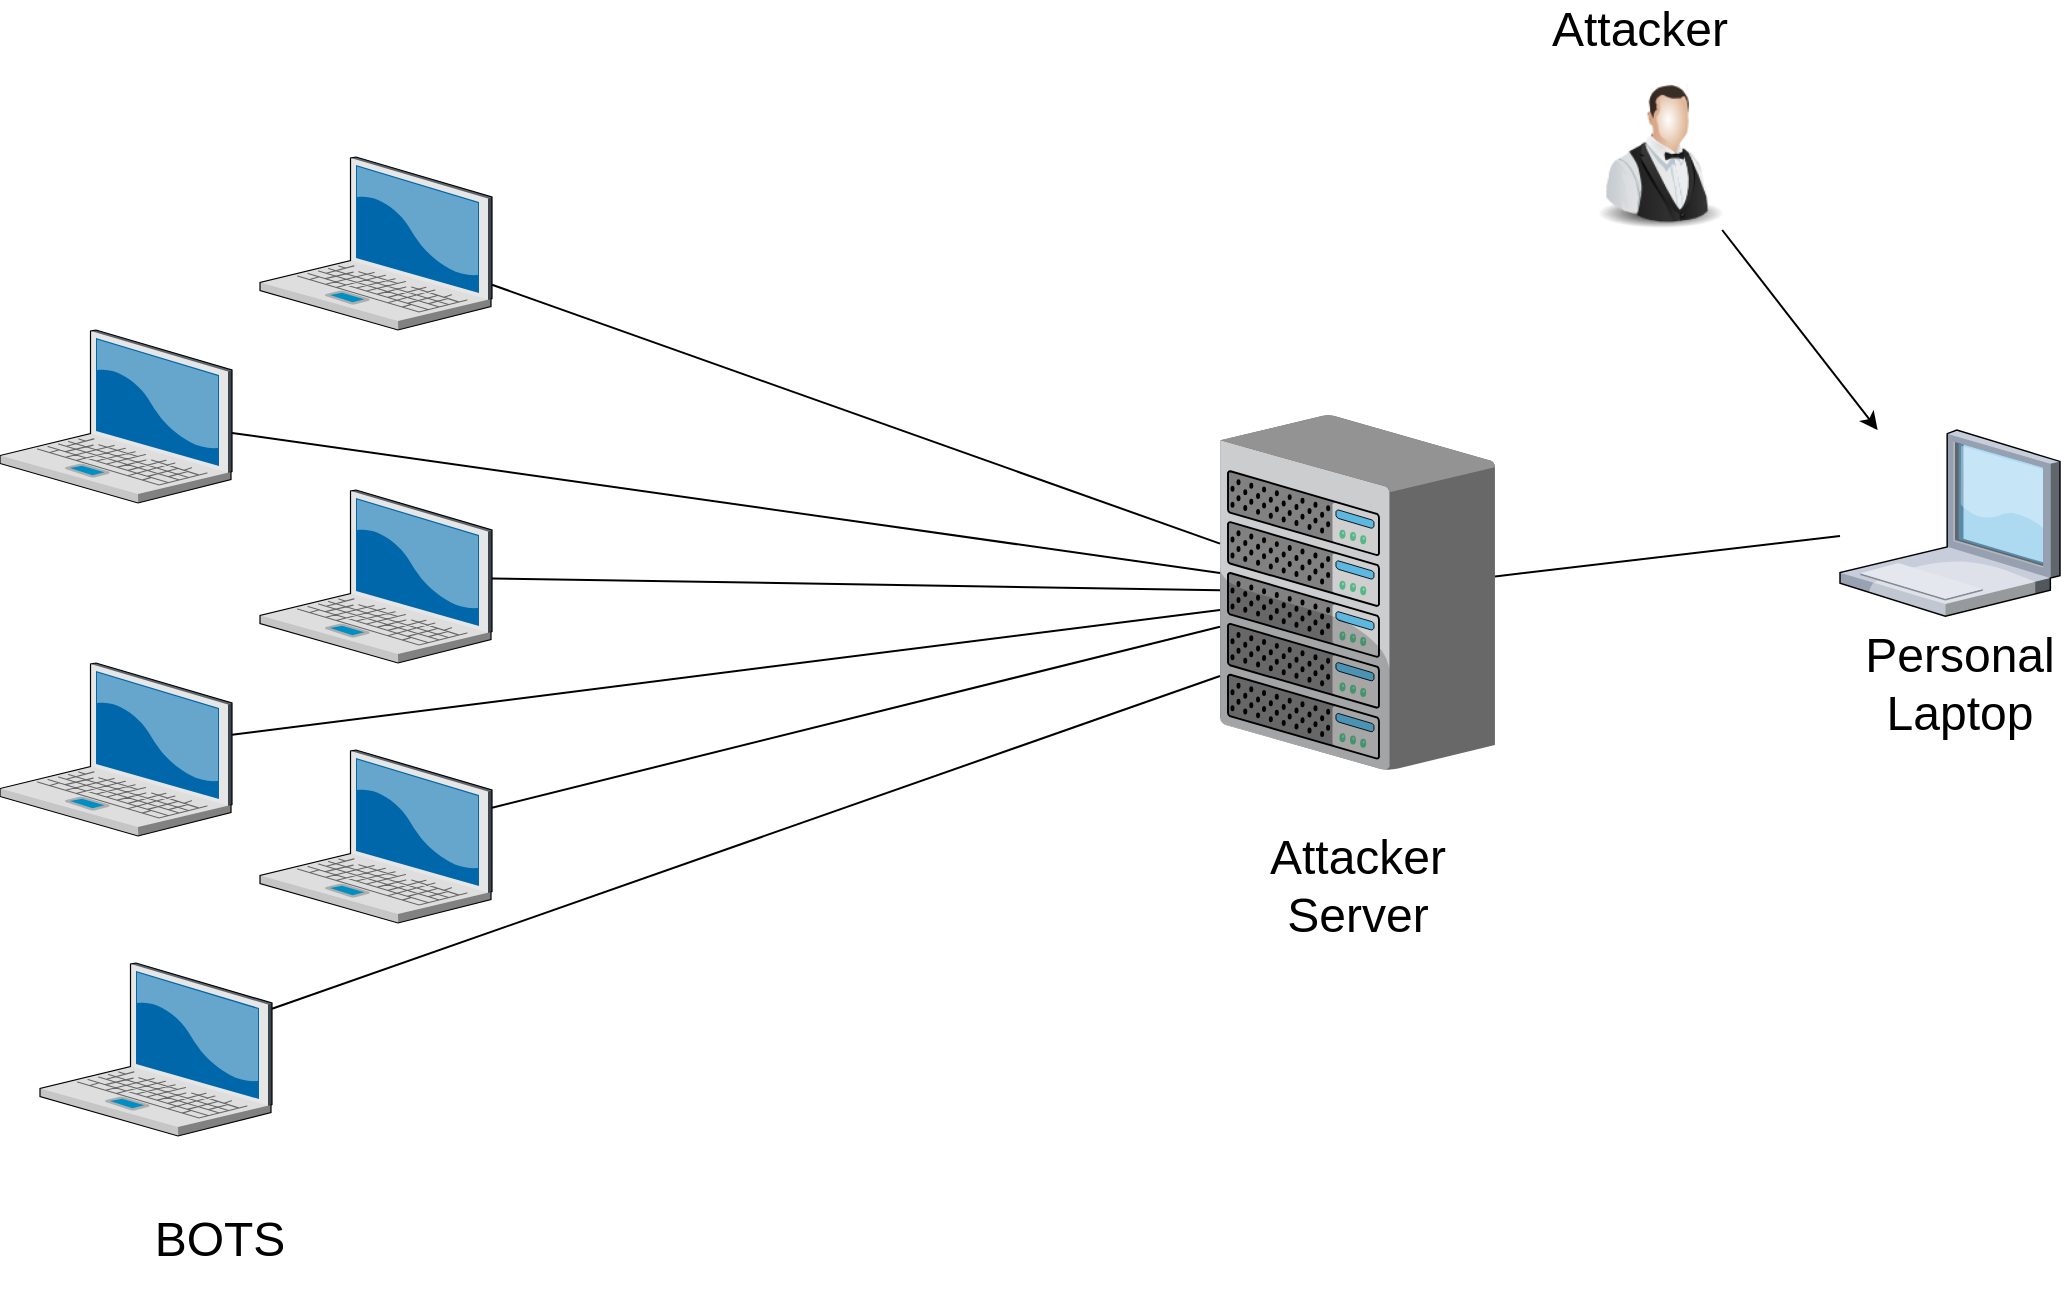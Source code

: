 <mxfile version="13.9.9" type="device"><diagram name="Page-1" id="822b0af5-4adb-64df-f703-e8dfc1f81529"><mxGraphModel dx="1008" dy="522" grid="1" gridSize="10" guides="1" tooltips="1" connect="1" arrows="1" fold="1" page="1" pageScale="1" pageWidth="1100" pageHeight="850" background="#ffffff" math="0" shadow="0"><root><mxCell id="0"/><mxCell id="1" parent="0"/><mxCell id="D1jo7Mefcwuw9w1TR18j-1" value="" style="verticalLabelPosition=bottom;aspect=fixed;html=1;verticalAlign=top;strokeColor=none;align=center;outlineConnect=0;shape=mxgraph.citrix.laptop_2;" parent="1" vertex="1"><mxGeometry x="570" y="180" width="116" height="86.5" as="geometry"/></mxCell><mxCell id="D1jo7Mefcwuw9w1TR18j-2" value="" style="verticalLabelPosition=bottom;aspect=fixed;html=1;verticalAlign=top;strokeColor=none;align=center;outlineConnect=0;shape=mxgraph.citrix.laptop_2;" parent="1" vertex="1"><mxGeometry x="700" y="93.5" width="116" height="86.5" as="geometry"/></mxCell><mxCell id="D1jo7Mefcwuw9w1TR18j-3" value="" style="verticalLabelPosition=bottom;aspect=fixed;html=1;verticalAlign=top;strokeColor=none;align=center;outlineConnect=0;shape=mxgraph.citrix.laptop_2;" parent="1" vertex="1"><mxGeometry x="700" y="260" width="116" height="86.5" as="geometry"/></mxCell><mxCell id="D1jo7Mefcwuw9w1TR18j-4" value="" style="verticalLabelPosition=bottom;aspect=fixed;html=1;verticalAlign=top;strokeColor=none;align=center;outlineConnect=0;shape=mxgraph.citrix.laptop_2;" parent="1" vertex="1"><mxGeometry x="570" y="346.5" width="116" height="86.5" as="geometry"/></mxCell><mxCell id="D1jo7Mefcwuw9w1TR18j-5" value="" style="verticalLabelPosition=bottom;aspect=fixed;html=1;verticalAlign=top;strokeColor=none;align=center;outlineConnect=0;shape=mxgraph.citrix.laptop_2;" parent="1" vertex="1"><mxGeometry x="590" y="496.5" width="116" height="86.5" as="geometry"/></mxCell><mxCell id="D1jo7Mefcwuw9w1TR18j-6" value="" style="verticalLabelPosition=bottom;aspect=fixed;html=1;verticalAlign=top;strokeColor=none;align=center;outlineConnect=0;shape=mxgraph.citrix.laptop_2;" parent="1" vertex="1"><mxGeometry x="700" y="390" width="116" height="86.5" as="geometry"/></mxCell><mxCell id="D1jo7Mefcwuw9w1TR18j-9" value="" style="verticalLabelPosition=bottom;aspect=fixed;html=1;verticalAlign=top;strokeColor=none;align=center;outlineConnect=0;shape=mxgraph.citrix.chassis;" parent="1" vertex="1"><mxGeometry x="1180" y="222.5" width="137.5" height="177.5" as="geometry"/></mxCell><mxCell id="D1jo7Mefcwuw9w1TR18j-10" value="" style="verticalLabelPosition=bottom;aspect=fixed;html=1;verticalAlign=top;strokeColor=none;align=center;outlineConnect=0;shape=mxgraph.citrix.laptop_1;" parent="1" vertex="1"><mxGeometry x="1490" y="230.0" width="110" height="93.08" as="geometry"/></mxCell><mxCell id="D1jo7Mefcwuw9w1TR18j-11" value="" style="endArrow=none;html=1;" parent="1" source="D1jo7Mefcwuw9w1TR18j-2" target="D1jo7Mefcwuw9w1TR18j-9" edge="1"><mxGeometry width="50" height="50" relative="1" as="geometry"><mxPoint x="1080" y="380" as="sourcePoint"/><mxPoint x="1130" y="330" as="targetPoint"/></mxGeometry></mxCell><mxCell id="D1jo7Mefcwuw9w1TR18j-12" value="" style="endArrow=none;html=1;" parent="1" source="D1jo7Mefcwuw9w1TR18j-1" target="D1jo7Mefcwuw9w1TR18j-9" edge="1"><mxGeometry width="50" height="50" relative="1" as="geometry"><mxPoint x="826" y="176.88" as="sourcePoint"/><mxPoint x="1140" y="340" as="targetPoint"/></mxGeometry></mxCell><mxCell id="D1jo7Mefcwuw9w1TR18j-13" value="" style="endArrow=none;html=1;" parent="1" source="D1jo7Mefcwuw9w1TR18j-3" target="D1jo7Mefcwuw9w1TR18j-9" edge="1"><mxGeometry width="50" height="50" relative="1" as="geometry"><mxPoint x="696" y="246.476" as="sourcePoint"/><mxPoint x="1150" y="350" as="targetPoint"/></mxGeometry></mxCell><mxCell id="D1jo7Mefcwuw9w1TR18j-14" value="" style="endArrow=none;html=1;" parent="1" source="D1jo7Mefcwuw9w1TR18j-4" target="D1jo7Mefcwuw9w1TR18j-9" edge="1"><mxGeometry width="50" height="50" relative="1" as="geometry"><mxPoint x="826" y="320.167" as="sourcePoint"/><mxPoint x="1160" y="360" as="targetPoint"/></mxGeometry></mxCell><mxCell id="D1jo7Mefcwuw9w1TR18j-15" value="" style="endArrow=none;html=1;" parent="1" source="D1jo7Mefcwuw9w1TR18j-6" target="D1jo7Mefcwuw9w1TR18j-9" edge="1"><mxGeometry width="50" height="50" relative="1" as="geometry"><mxPoint x="696" y="396.507" as="sourcePoint"/><mxPoint x="1170" y="370" as="targetPoint"/></mxGeometry></mxCell><mxCell id="D1jo7Mefcwuw9w1TR18j-16" value="" style="endArrow=none;html=1;" parent="1" source="D1jo7Mefcwuw9w1TR18j-5" edge="1"><mxGeometry width="50" height="50" relative="1" as="geometry"><mxPoint x="706" y="406.507" as="sourcePoint"/><mxPoint x="1180" y="353" as="targetPoint"/></mxGeometry></mxCell><mxCell id="D1jo7Mefcwuw9w1TR18j-17" value="&lt;font style=&quot;font-size: 24px&quot;&gt;BOTS&lt;/font&gt;" style="text;html=1;strokeColor=none;fillColor=none;align=center;verticalAlign=middle;whiteSpace=wrap;rounded=0;" parent="1" vertex="1"><mxGeometry x="620" y="610" width="120" height="50" as="geometry"/></mxCell><mxCell id="D1jo7Mefcwuw9w1TR18j-18" value="&lt;span style=&quot;font-size: 24px&quot;&gt;Attacker Server&lt;/span&gt;" style="text;html=1;strokeColor=none;fillColor=none;align=center;verticalAlign=middle;whiteSpace=wrap;rounded=0;" parent="1" vertex="1"><mxGeometry x="1188.75" y="433" width="120" height="50" as="geometry"/></mxCell><mxCell id="D1jo7Mefcwuw9w1TR18j-19" value="" style="image;html=1;image=img/lib/clip_art/people/Waiter_128x128.png" parent="1" vertex="1"><mxGeometry x="1360" y="50" width="80" height="80" as="geometry"/></mxCell><mxCell id="D1jo7Mefcwuw9w1TR18j-20" value="" style="endArrow=classic;html=1;" parent="1" source="D1jo7Mefcwuw9w1TR18j-19" target="D1jo7Mefcwuw9w1TR18j-10" edge="1"><mxGeometry width="50" height="50" relative="1" as="geometry"><mxPoint x="1080" y="360" as="sourcePoint"/><mxPoint x="1130" y="310" as="targetPoint"/></mxGeometry></mxCell><mxCell id="D1jo7Mefcwuw9w1TR18j-21" value="" style="endArrow=none;html=1;" parent="1" source="D1jo7Mefcwuw9w1TR18j-9" target="D1jo7Mefcwuw9w1TR18j-10" edge="1"><mxGeometry width="50" height="50" relative="1" as="geometry"><mxPoint x="1080" y="360" as="sourcePoint"/><mxPoint x="1130" y="310" as="targetPoint"/></mxGeometry></mxCell><mxCell id="D1jo7Mefcwuw9w1TR18j-22" value="&lt;font style=&quot;font-size: 24px&quot;&gt;Attacker&lt;/font&gt;" style="text;html=1;strokeColor=none;fillColor=none;align=center;verticalAlign=middle;whiteSpace=wrap;rounded=0;" parent="1" vertex="1"><mxGeometry x="1370" y="20" width="40" height="20" as="geometry"/></mxCell><mxCell id="D1jo7Mefcwuw9w1TR18j-23" value="&lt;font style=&quot;font-size: 24px&quot;&gt;Personal Laptop&lt;/font&gt;" style="text;html=1;strokeColor=none;fillColor=none;align=center;verticalAlign=middle;whiteSpace=wrap;rounded=0;" parent="1" vertex="1"><mxGeometry x="1500" y="346.5" width="100" height="20" as="geometry"/></mxCell></root></mxGraphModel></diagram></mxfile>